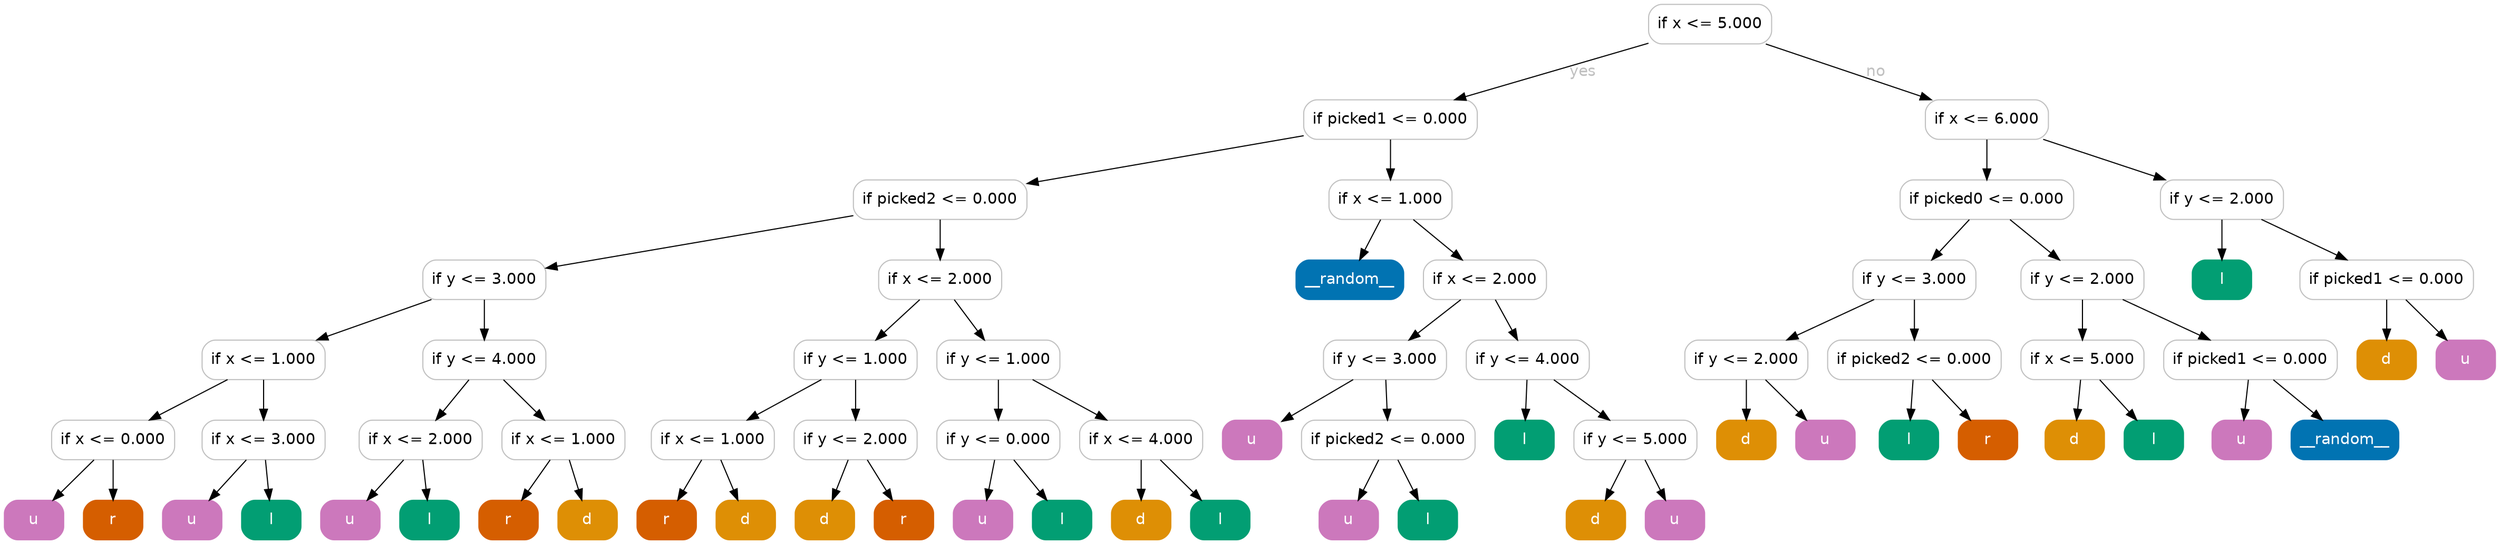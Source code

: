 digraph Tree {
	graph [bb="0,0,2268,488"];
	node [color=gray,
		fillcolor=white,
		fontname=helvetica,
		label="\N",
		shape=box,
		style="filled, rounded"
	];
	edge [fontname=helvetica];
	0	[height=0.5,
		label="if x <= 5.000",
		pos="1553,470",
		width=1.5556];
	1	[height=0.5,
		label="if picked1 <= 0.000",
		pos="1262,383",
		width=2.1944];
	0 -> 1	[fontcolor=gray,
		label=yes,
		lp="1437.5,426.5",
		pos="e,1320.4,401.07 1496.9,452.61 1449.4,438.73 1381,418.77 1330.3,403.96"];
	46	[height=0.5,
		label="if x <= 6.000",
		pos="1805,383",
		width=1.5556];
	0 -> 46	[fontcolor=gray,
		label=no,
		lp="1704,426.5",
		pos="e,1754.4,401.07 1603.7,451.9 1644.4,438.15 1701.8,418.81 1744.9,404.28"];
	2	[height=0.5,
		label="if picked2 <= 0.000",
		pos="852,310",
		width=2.1944];
	1 -> 2	[fontcolor=gray,
		pos="e,931.16,324.71 1182.9,368.31 1113.7,356.32 1013.2,338.92 941.13,326.44"];
	33	[height=0.5,
		label="if x <= 1.000",
		pos="1262,310",
		width=1.5556];
	1 -> 33	[fontcolor=gray,
		pos="e,1262,328.03 1262,364.81 1262,356.79 1262,347.05 1262,338.07"];
	3	[height=0.5,
		label="if y <= 3.000",
		pos="437,237",
		width=1.5556];
	2 -> 3	[fontcolor=gray,
		pos="e,493.14,247.6 772.96,295.48 694.8,282.11 576.54,261.87 503.18,249.32"];
	18	[height=0.5,
		label="if x <= 2.000",
		pos="852,237",
		width=1.5556];
	2 -> 18	[fontcolor=gray,
		pos="e,852,255.03 852,291.81 852,283.79 852,274.05 852,265.07"];
	4	[height=0.5,
		label="if x <= 1.000",
		pos="236,164",
		width=1.5556];
	3 -> 4	[fontcolor=gray,
		pos="e,284.45,182.11 388.86,218.99 360.35,208.92 324.05,196.1 293.98,185.48"];
	11	[height=0.5,
		label="if y <= 4.000",
		pos="437,164",
		width=1.5556];
	3 -> 11	[fontcolor=gray,
		pos="e,437,182.03 437,218.81 437,210.79 437,201.05 437,192.07"];
	5	[height=0.5,
		label="if x <= 0.000",
		pos="99,91",
		width=1.5556];
	4 -> 5	[fontcolor=gray,
		pos="e,132.02,109.11 203.19,145.99 184.51,136.32 160.93,124.1 140.93,113.73"];
	8	[height=0.5,
		label="if x <= 3.000",
		pos="236,91",
		width=1.5556];
	4 -> 8	[fontcolor=gray,
		pos="e,236,109.03 236,145.81 236,137.79 236,128.05 236,119.07"];
	6	[color="#cc78bc",
		fillcolor="#cc78bc",
		fontcolor=white,
		height=0.5,
		label=u,
		pos="27,18",
		width=0.75];
	5 -> 6	[fontcolor=gray,
		pos="e,44.269,36.029 81.571,72.813 72.55,63.917 61.387,52.909 51.512,43.172"];
	7	[color="#d55e00",
		fillcolor="#d55e00",
		fontcolor=white,
		height=0.5,
		label=r,
		pos="99,18",
		width=0.75];
	5 -> 7	[fontcolor=gray,
		pos="e,99,36.029 99,72.813 99,64.789 99,55.047 99,46.069"];
	9	[color="#cc78bc",
		fillcolor="#cc78bc",
		fontcolor=white,
		height=0.5,
		label=u,
		pos="171,18",
		width=0.75];
	8 -> 9	[fontcolor=gray,
		pos="e,186.59,36.029 220.27,72.813 212.2,64.005 202.24,53.125 193.39,43.458"];
	10	[color="#029e73",
		fillcolor="#029e73",
		fontcolor=white,
		height=0.5,
		label=l,
		pos="243,18",
		width=0.75];
	8 -> 10	[fontcolor=gray,
		pos="e,241.32,36.029 237.69,72.813 238.49,64.789 239.45,55.047 240.33,46.069"];
	12	[height=0.5,
		label="if x <= 2.000",
		pos="379,91",
		width=1.5556];
	11 -> 12	[fontcolor=gray,
		pos="e,392.91,109.03 422.96,145.81 415.91,137.18 407.23,126.56 399.45,117.03"];
	15	[height=0.5,
		label="if x <= 1.000",
		pos="509,91",
		width=1.5556];
	11 -> 15	[fontcolor=gray,
		pos="e,491.73,109.03 454.43,145.81 463.45,136.92 474.61,125.91 484.49,116.17"];
	13	[color="#cc78bc",
		fillcolor="#cc78bc",
		fontcolor=white,
		height=0.5,
		label=u,
		pos="315,18",
		width=0.75];
	12 -> 13	[fontcolor=gray,
		pos="e,330.35,36.029 363.51,72.813 355.57,64.005 345.76,53.125 337.05,43.458"];
	14	[color="#029e73",
		fillcolor="#029e73",
		fontcolor=white,
		height=0.5,
		label=l,
		pos="387,18",
		width=0.75];
	12 -> 14	[fontcolor=gray,
		pos="e,385.08,36.029 380.94,72.813 381.84,64.789 382.94,55.047 383.95,46.069"];
	16	[color="#d55e00",
		fillcolor="#d55e00",
		fontcolor=white,
		height=0.5,
		label=r,
		pos="459,18",
		width=0.75];
	15 -> 16	[fontcolor=gray,
		pos="e,470.99,36.029 496.9,72.813 490.88,64.266 483.49,53.769 476.83,44.323"];
	17	[color="#de8f05",
		fillcolor="#de8f05",
		fontcolor=white,
		height=0.5,
		label=d,
		pos="531,18",
		width=0.75];
	15 -> 17	[fontcolor=gray,
		pos="e,525.72,36.029 514.33,72.813 516.84,64.702 519.9,54.836 522.7,45.777"];
	19	[height=0.5,
		label="if y <= 1.000",
		pos="775,164",
		width=1.5556];
	18 -> 19	[fontcolor=gray,
		pos="e,793.47,182.03 833.36,218.81 823.62,209.83 811.54,198.69 800.9,188.89"];
	26	[height=0.5,
		label="if y <= 1.000",
		pos="905,164",
		width=1.5556];
	18 -> 26	[fontcolor=gray,
		pos="e,892.29,182.03 864.83,218.81 871.21,210.27 879.05,199.77 886.1,190.32"];
	20	[height=0.5,
		label="if x <= 1.000",
		pos="645,91",
		width=1.5556];
	19 -> 20	[fontcolor=gray,
		pos="e,676.33,109.11 743.86,145.99 726.3,136.4 704.17,124.32 685.3,114.01"];
	23	[height=0.5,
		label="if y <= 2.000",
		pos="775,91",
		width=1.5556];
	19 -> 23	[fontcolor=gray,
		pos="e,775,109.03 775,145.81 775,137.79 775,128.05 775,119.07"];
	21	[color="#d55e00",
		fillcolor="#d55e00",
		fontcolor=white,
		height=0.5,
		label=r,
		pos="603,18",
		width=0.75];
	20 -> 21	[fontcolor=gray,
		pos="e,613.07,36.029 634.83,72.813 629.88,64.441 623.82,54.197 618.32,44.903"];
	22	[color="#de8f05",
		fillcolor="#de8f05",
		fontcolor=white,
		height=0.5,
		label=d,
		pos="675,18",
		width=0.75];
	20 -> 22	[fontcolor=gray,
		pos="e,667.8,36.029 652.26,72.813 655.73,64.615 659.95,54.623 663.81,45.485"];
	24	[color="#de8f05",
		fillcolor="#de8f05",
		fontcolor=white,
		height=0.5,
		label=d,
		pos="747,18",
		width=0.75];
	23 -> 24	[fontcolor=gray,
		pos="e,753.72,36.029 768.22,72.813 764.99,64.615 761.05,54.623 757.44,45.485"];
	25	[color="#d55e00",
		fillcolor="#d55e00",
		fontcolor=white,
		height=0.5,
		label=r,
		pos="819,18",
		width=0.75];
	23 -> 25	[fontcolor=gray,
		pos="e,808.45,36.029 785.65,72.813 790.89,64.353 797.32,53.984 803.13,44.612"];
	27	[height=0.5,
		label="if y <= 0.000",
		pos="905,91",
		width=1.5556];
	26 -> 27	[fontcolor=gray,
		pos="e,905,109.03 905,145.81 905,137.79 905,128.05 905,119.07"];
	30	[height=0.5,
		label="if x <= 4.000",
		pos="1035,91",
		width=1.5556];
	26 -> 30	[fontcolor=gray,
		pos="e,1003.7,109.11 936.14,145.99 953.7,136.4 975.83,124.32 994.7,114.01"];
	28	[color="#cc78bc",
		fillcolor="#cc78bc",
		fontcolor=white,
		height=0.5,
		label=u,
		pos="891,18",
		width=0.75];
	27 -> 28	[fontcolor=gray,
		pos="e,894.36,36.029 901.61,72.813 900.03,64.789 898.11,55.047 896.34,46.069"];
	29	[color="#029e73",
		fillcolor="#029e73",
		fontcolor=white,
		height=0.5,
		label=l,
		pos="963,18",
		width=0.75];
	27 -> 29	[fontcolor=gray,
		pos="e,949.09,36.029 919.04,72.813 926.09,64.179 934.77,53.555 942.55,44.034"];
	31	[color="#de8f05",
		fillcolor="#de8f05",
		fontcolor=white,
		height=0.5,
		label=d,
		pos="1035,18",
		width=0.75];
	30 -> 31	[fontcolor=gray,
		pos="e,1035,36.029 1035,72.813 1035,64.789 1035,55.047 1035,46.069"];
	32	[color="#029e73",
		fillcolor="#029e73",
		fontcolor=white,
		height=0.5,
		label=l,
		pos="1107,18",
		width=0.75];
	30 -> 32	[fontcolor=gray,
		pos="e,1089.7,36.029 1052.4,72.813 1061.4,63.917 1072.6,52.909 1082.5,43.172"];
	34	[color="#0173b2",
		fillcolor="#0173b2",
		fontcolor=white,
		height=0.5,
		label=__random__,
		pos="1225,237",
		width=1.3611];
	33 -> 34	[fontcolor=gray,
		pos="e,1233.9,255.03 1253,291.81 1248.7,283.44 1243.3,273.2 1238.5,263.9"];
	35	[height=0.5,
		label="if x <= 2.000",
		pos="1348,237",
		width=1.5556];
	33 -> 35	[fontcolor=gray,
		pos="e,1327.4,255.03 1282.8,291.81 1293.8,282.74 1307.5,271.48 1319.4,261.6"];
	36	[height=0.5,
		label="if y <= 3.000",
		pos="1257,164",
		width=1.5556];
	35 -> 36	[fontcolor=gray,
		pos="e,1278.8,182.03 1326,218.81 1314.2,209.66 1299.6,198.26 1286.9,188.32"];
	41	[height=0.5,
		label="if y <= 4.000",
		pos="1387,164",
		width=1.5556];
	35 -> 41	[fontcolor=gray,
		pos="e,1377.6,182.03 1357.4,218.81 1362,210.44 1367.7,200.2 1372.8,190.9"];
	37	[color="#cc78bc",
		fillcolor="#cc78bc",
		fontcolor=white,
		height=0.5,
		label=u,
		pos="1136,91",
		width=0.75];
	36 -> 37	[fontcolor=gray,
		pos="e,1163.1,107.89 1228,145.99 1211.2,136.14 1189.9,123.65 1172.1,113.17"];
	38	[height=0.5,
		label="if picked2 <= 0.000",
		pos="1260,91",
		width=2.1944];
	36 -> 38	[fontcolor=gray,
		pos="e,1259.3,109.03 1257.7,145.81 1258.1,137.79 1258.5,128.05 1258.9,119.07"];
	39	[color="#cc78bc",
		fillcolor="#cc78bc",
		fontcolor=white,
		height=0.5,
		label=u,
		pos="1224,18",
		width=0.75];
	38 -> 39	[fontcolor=gray,
		pos="e,1232.6,36.029 1251.3,72.813 1247.1,64.528 1242,54.41 1237.3,45.193"];
	40	[color="#029e73",
		fillcolor="#029e73",
		fontcolor=white,
		height=0.5,
		label=l,
		pos="1296,18",
		width=0.75];
	38 -> 40	[fontcolor=gray,
		pos="e,1287.4,36.029 1268.7,72.813 1272.9,64.528 1278,54.41 1282.7,45.193"];
	42	[color="#029e73",
		fillcolor="#029e73",
		fontcolor=white,
		height=0.5,
		label=l,
		pos="1384,91",
		width=0.75];
	41 -> 42	[fontcolor=gray,
		pos="e,1384.7,109.03 1386.3,145.81 1385.9,137.79 1385.5,128.05 1385.1,119.07"];
	43	[height=0.5,
		label="if y <= 5.000",
		pos="1485,91",
		width=1.5556];
	41 -> 43	[fontcolor=gray,
		pos="e,1461.5,109.03 1410.7,145.81 1423.5,136.57 1439.4,125.04 1453.2,115.03"];
	44	[color="#de8f05",
		fillcolor="#de8f05",
		fontcolor=white,
		height=0.5,
		label=d,
		pos="1449,18",
		width=0.75];
	43 -> 44	[fontcolor=gray,
		pos="e,1457.6,36.029 1476.3,72.813 1472.1,64.528 1467,54.41 1462.3,45.193"];
	45	[color="#cc78bc",
		fillcolor="#cc78bc",
		fontcolor=white,
		height=0.5,
		label=u,
		pos="1521,18",
		width=0.75];
	43 -> 45	[fontcolor=gray,
		pos="e,1512.4,36.029 1493.7,72.813 1497.9,64.528 1503,54.41 1507.7,45.193"];
	47	[height=0.5,
		label="if picked0 <= 0.000",
		pos="1805,310",
		width=2.1944];
	46 -> 47	[fontcolor=gray,
		pos="e,1805,328.03 1805,364.81 1805,356.79 1805,347.05 1805,338.07"];
	62	[height=0.5,
		label="if y <= 2.000",
		pos="2019,310",
		width=1.5556];
	46 -> 62	[fontcolor=gray,
		pos="e,1967.4,328.11 1856.3,364.99 1886.7,354.88 1925.6,341.99 1957.7,331.34"];
	48	[height=0.5,
		label="if y <= 3.000",
		pos="1739,237",
		width=1.5556];
	47 -> 48	[fontcolor=gray,
		pos="e,1754.8,255.03 1789,291.81 1780.8,283 1770.7,272.13 1761.7,262.46"];
	55	[height=0.5,
		label="if y <= 2.000",
		pos="1892,237",
		width=1.5556];
	47 -> 55	[fontcolor=gray,
		pos="e,1871.1,255.03 1826.1,291.81 1837.2,282.74 1851,271.48 1863.1,261.6"];
	49	[height=0.5,
		label="if y <= 2.000",
		pos="1586,164",
		width=1.5556];
	48 -> 49	[fontcolor=gray,
		pos="e,1622.9,182.11 1702.4,218.99 1681.3,209.23 1654.7,196.88 1632.2,186.45"];
	52	[height=0.5,
		label="if picked2 <= 0.000",
		pos="1739,164",
		width=2.1944];
	48 -> 52	[fontcolor=gray,
		pos="e,1739,182.03 1739,218.81 1739,210.79 1739,201.05 1739,192.07"];
	50	[color="#de8f05",
		fillcolor="#de8f05",
		fontcolor=white,
		height=0.5,
		label=d,
		pos="1586,91",
		width=0.75];
	49 -> 50	[fontcolor=gray,
		pos="e,1586,109.03 1586,145.81 1586,137.79 1586,128.05 1586,119.07"];
	51	[color="#cc78bc",
		fillcolor="#cc78bc",
		fontcolor=white,
		height=0.5,
		label=u,
		pos="1658,91",
		width=0.75];
	49 -> 51	[fontcolor=gray,
		pos="e,1640.7,109.03 1603.4,145.81 1612.4,136.92 1623.6,125.91 1633.5,116.17"];
	53	[color="#029e73",
		fillcolor="#029e73",
		fontcolor=white,
		height=0.5,
		label=l,
		pos="1734,91",
		width=0.75];
	52 -> 53	[fontcolor=gray,
		pos="e,1735.2,109.03 1737.8,145.81 1737.2,137.79 1736.5,128.05 1735.9,119.07"];
	54	[color="#d55e00",
		fillcolor="#d55e00",
		fontcolor=white,
		height=0.5,
		label=r,
		pos="1806,91",
		width=0.75];
	52 -> 54	[fontcolor=gray,
		pos="e,1789.9,109.03 1755.2,145.81 1763.5,137 1773.8,126.13 1782.9,116.46"];
	56	[height=0.5,
		label="if x <= 5.000",
		pos="1892,164",
		width=1.5556];
	55 -> 56	[fontcolor=gray,
		pos="e,1892,182.03 1892,218.81 1892,210.79 1892,201.05 1892,192.07"];
	59	[height=0.5,
		label="if picked1 <= 0.000",
		pos="2045,164",
		width=2.1944];
	55 -> 59	[fontcolor=gray,
		pos="e,2008.1,182.11 1928.6,218.99 1949.7,209.23 1976.3,196.88 1998.8,186.45"];
	57	[color="#de8f05",
		fillcolor="#de8f05",
		fontcolor=white,
		height=0.5,
		label=d,
		pos="1885,91",
		width=0.75];
	56 -> 57	[fontcolor=gray,
		pos="e,1886.7,109.03 1890.3,145.81 1889.5,137.79 1888.6,128.05 1887.7,119.07"];
	58	[color="#029e73",
		fillcolor="#029e73",
		fontcolor=white,
		height=0.5,
		label=l,
		pos="1957,91",
		width=0.75];
	56 -> 58	[fontcolor=gray,
		pos="e,1941.4,109.03 1907.7,145.81 1915.8,137 1925.8,126.13 1934.6,116.46"];
	60	[color="#cc78bc",
		fillcolor="#cc78bc",
		fontcolor=white,
		height=0.5,
		label=u,
		pos="2037,91",
		width=0.75];
	59 -> 60	[fontcolor=gray,
		pos="e,2038.9,109.03 2043.1,145.81 2042.2,137.79 2041.1,128.05 2040.1,119.07"];
	61	[color="#0173b2",
		fillcolor="#0173b2",
		fontcolor=white,
		height=0.5,
		label=__random__,
		pos="2131,91",
		width=1.3611];
	59 -> 61	[fontcolor=gray,
		pos="e,2110.4,109.03 2065.8,145.81 2076.8,136.74 2090.5,125.48 2102.4,115.6"];
	63	[color="#029e73",
		fillcolor="#029e73",
		fontcolor=white,
		height=0.5,
		label=l,
		pos="2019,237",
		width=0.75];
	62 -> 63	[fontcolor=gray,
		pos="e,2019,255.03 2019,291.81 2019,283.79 2019,274.05 2019,265.07"];
	64	[height=0.5,
		label="if picked1 <= 0.000",
		pos="2169,237",
		width=2.1944];
	62 -> 64	[fontcolor=gray,
		pos="e,2132.8,255.11 2054.9,291.99 2075.6,282.23 2101.7,269.88 2123.7,259.45"];
	65	[color="#de8f05",
		fillcolor="#de8f05",
		fontcolor=white,
		height=0.5,
		label=d,
		pos="2169,164",
		width=0.75];
	64 -> 65	[fontcolor=gray,
		pos="e,2169,182.03 2169,218.81 2169,210.79 2169,201.05 2169,192.07"];
	66	[color="#cc78bc",
		fillcolor="#cc78bc",
		fontcolor=white,
		height=0.5,
		label=u,
		pos="2241,164",
		width=0.75];
	64 -> 66	[fontcolor=gray,
		pos="e,2223.7,182.03 2186.4,218.81 2195.4,209.92 2206.6,198.91 2216.5,189.17"];
}
